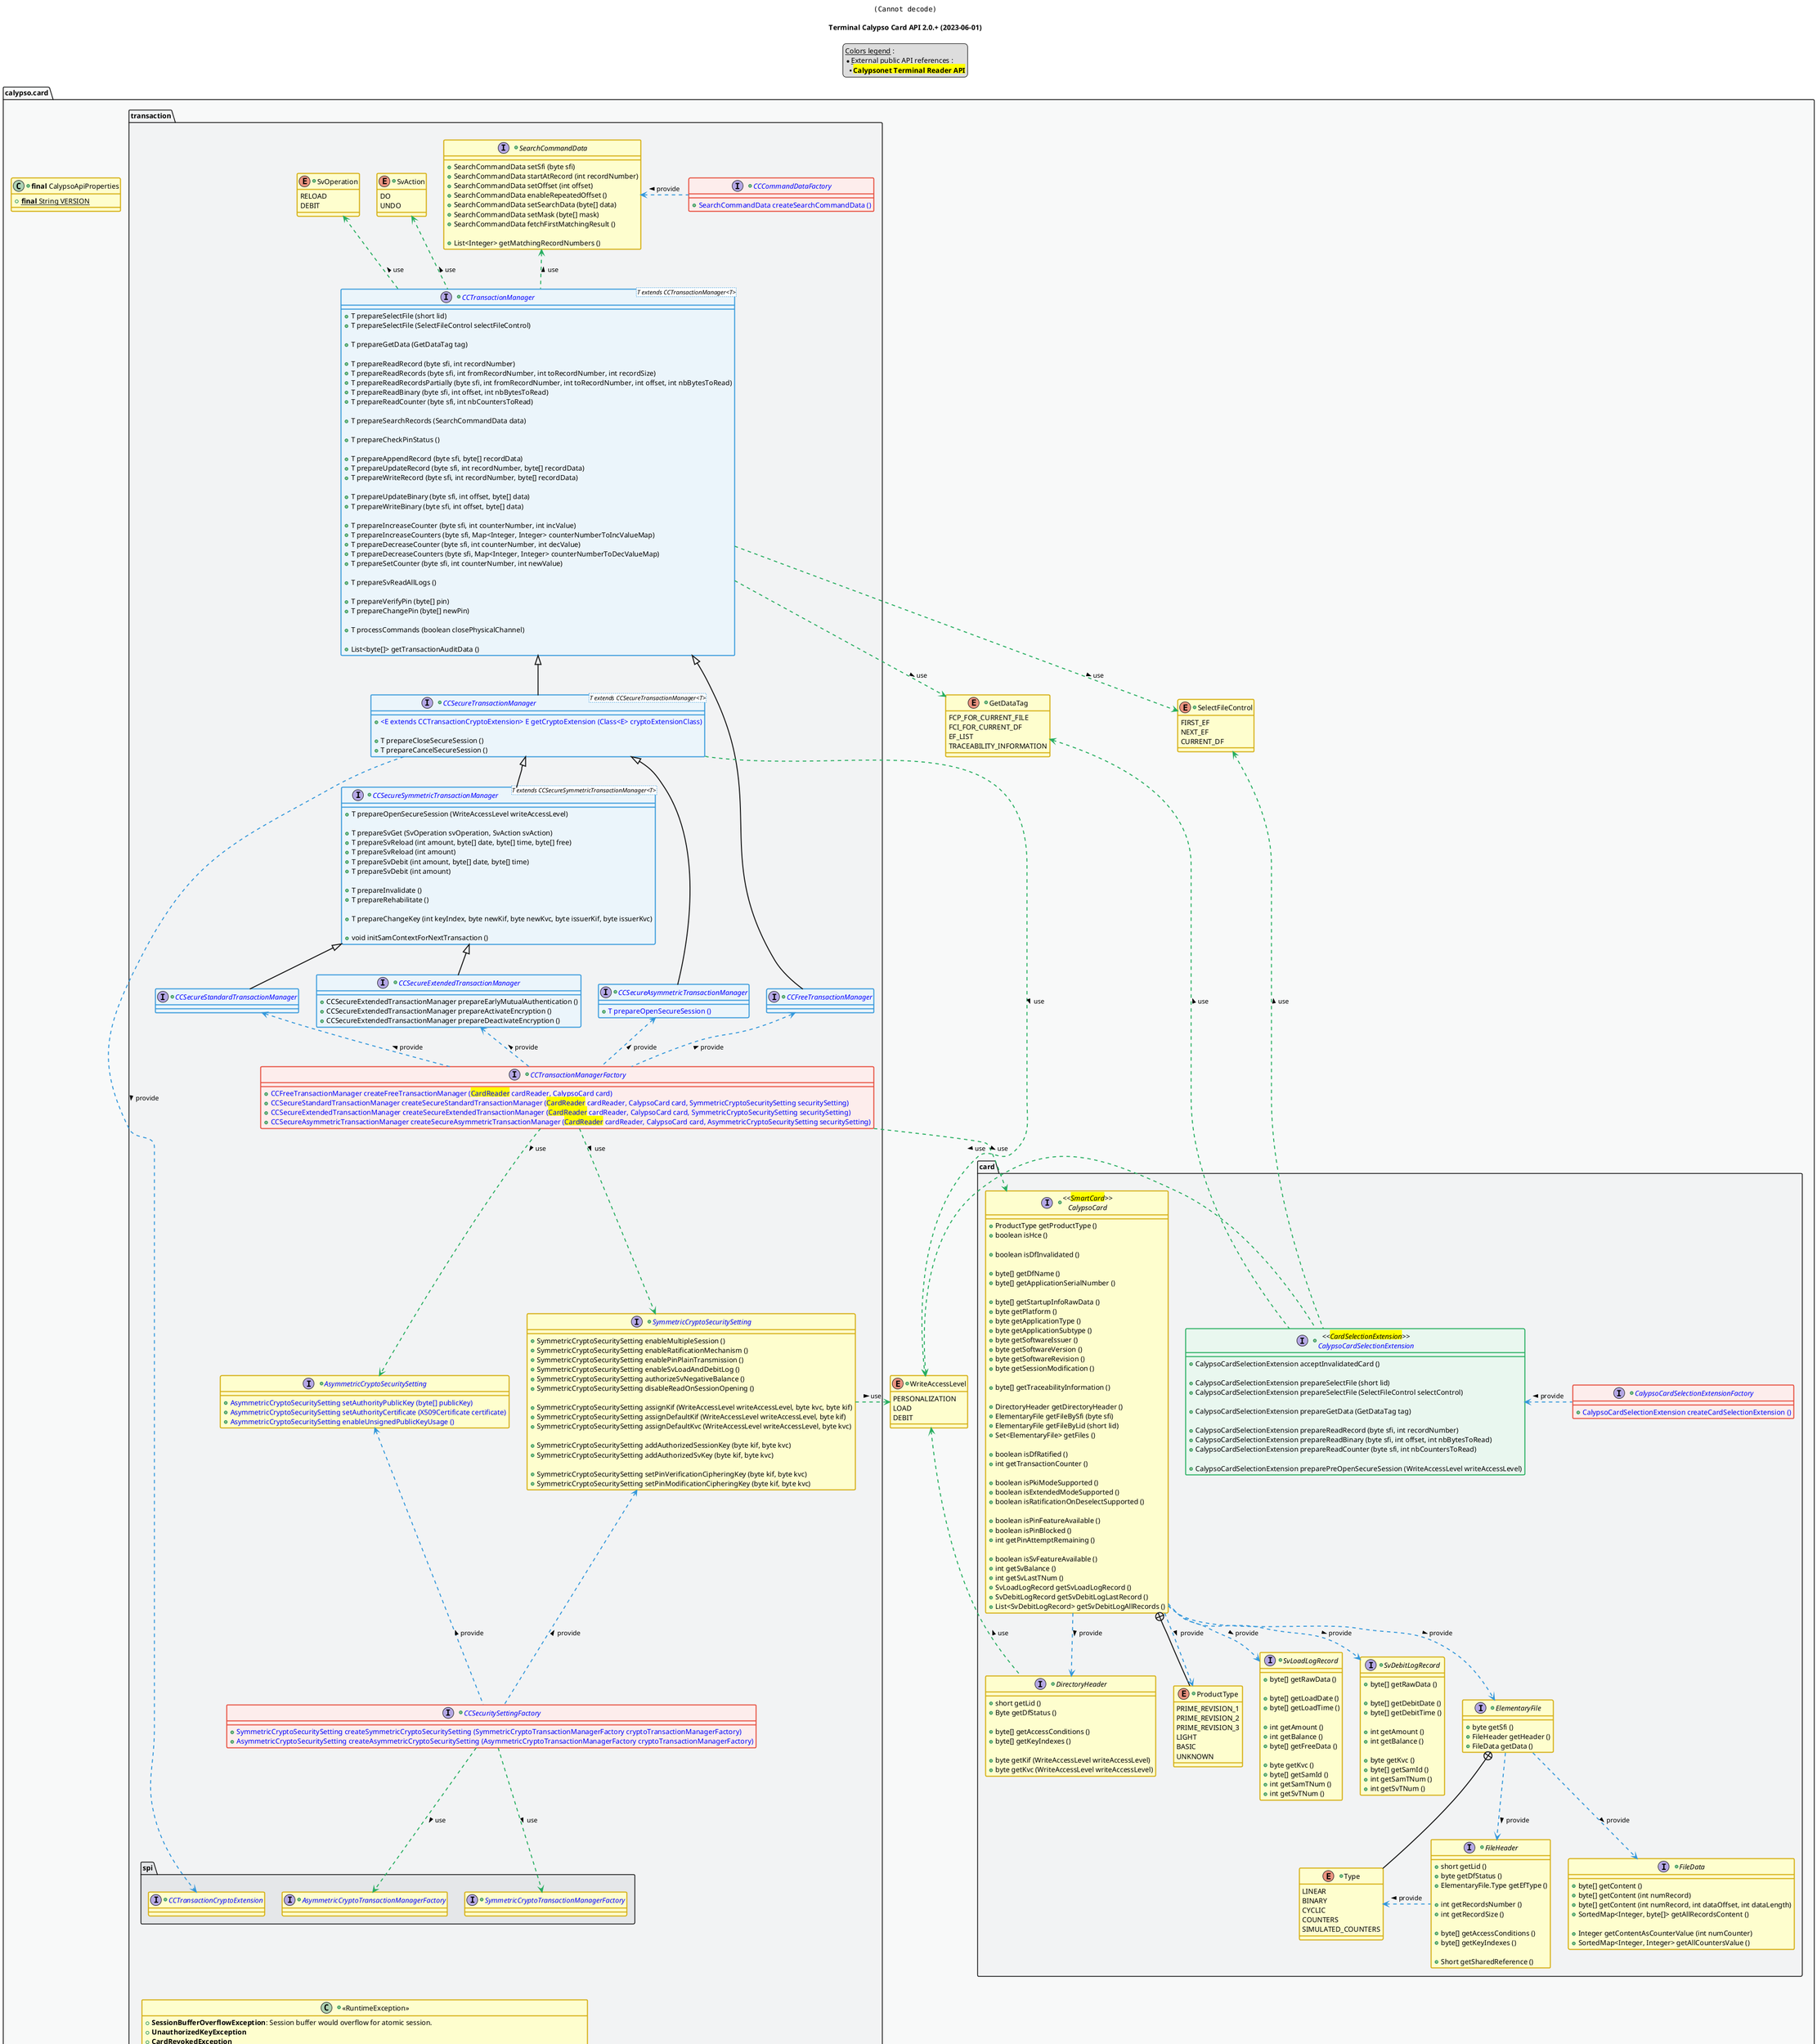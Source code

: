 @startuml
title
    <img:../assets/logo.png>

    Terminal Calypso Card API 2.0.+ (2023-06-01)
end title

' == THEME ==

'Couleurs issues de : https://htmlcolorcodes.com/fr/tableau-de-couleur/tableau-de-couleur-design-plat/
!define C_GREY1 F8F9F9
!define C_GREY2 F2F3F4
!define C_GREY3 E5E7E9
!define C_GREY4 D7DBDD
!define C_GREY5 CACFD2
!define C_GREY6 BDC3C7
!define C_LINK 3498DB
!define C_USE 27AE60

' -- Styles that don't work with new version of plantuml --
skinparam stereotypeABorderColor #A9DCDF
skinparam stereotypeIBorderColor #B4A7E5
skinparam stereotypeCBorderColor #ADD1B2
skinparam stereotypeEBorderColor #EB93DF
' -- END --

skinparam ClassBorderThickness 2
skinparam ArrowThickness 2

' Yellow
skinparam ClassBackgroundColor #FEFECE
skinparam ClassBorderColor #D4AC0D
' Red
skinparam ClassBackgroundColor<<red>> #FDEDEC
skinparam ClassBorderColor<<red>> #E74C3C
hide <<red>> stereotype
' Purple
skinparam ClassBackgroundColor<<purple>> #F4ECF7
skinparam ClassBorderColor<<purple>> #8E44AD
hide <<purple>> stereotype
' blue
skinparam ClassBackgroundColor<<blue>> #EBF5FB
skinparam ClassBorderColor<<blue>> #3498DB
hide <<blue>> stereotype
' Green
skinparam ClassBackgroundColor<<green>> #E9F7EF
skinparam ClassBorderColor<<green>> #27AE60
hide <<green>> stereotype
' Grey
skinparam ClassBackgroundColor<<grey>> #EAECEE
skinparam ClassBorderColor<<grey>> #2C3E50
hide <<grey>> stereotype

' == CONTENT ==

legend top
    __Colors legend__ :
    * __External public API references__ :
    ** <back:yellow>**Calypsonet Terminal Reader API**</back>
end legend

package "calypso.card" as calypsoCard {

+class "**final** CalypsoApiProperties" as ApiProperties {
    +{static} **final** String VERSION
}
+enum WriteAccessLevel {
    PERSONALIZATION
    LOAD
    DEBIT
}
+enum SelectFileControl {
    FIRST_EF
    NEXT_EF
    CURRENT_DF
}
+enum GetDataTag {
    FCP_FOR_CURRENT_FILE
    FCI_FOR_CURRENT_DF
    EF_LIST
    TRACEABILITY_INFORMATION
}
package "card" as card {
    +interface "<color:blue>CalypsoCardSelectionExtensionFactory" as CalypsoCardSelectionExtensionFactory {
        +<color:blue>CalypsoCardSelectionExtension createCardSelectionExtension ()
    }
    +interface "<<<back:yellow>CardSelectionExtension</back>>>\n<color:blue>CalypsoCardSelectionExtension" as CalypsoCardSelectionExtension {
        +CalypsoCardSelectionExtension acceptInvalidatedCard ()

        +CalypsoCardSelectionExtension prepareSelectFile (short lid)
        +CalypsoCardSelectionExtension prepareSelectFile (SelectFileControl selectControl)

        +CalypsoCardSelectionExtension prepareGetData (GetDataTag tag)

        +CalypsoCardSelectionExtension prepareReadRecord (byte sfi, int recordNumber)
        +CalypsoCardSelectionExtension prepareReadBinary (byte sfi, int offset, int nbBytesToRead)
        +CalypsoCardSelectionExtension prepareReadCounter (byte sfi, int nbCountersToRead)

        +CalypsoCardSelectionExtension preparePreOpenSecureSession (WriteAccessLevel writeAccessLevel)
    }
    +interface "<<<back:yellow>SmartCard</back>>>\nCalypsoCard" as CalypsoCard {
        +ProductType getProductType ()
        +boolean isHce ()

        +boolean isDfInvalidated ()

        +byte[] getDfName ()
        +byte[] getApplicationSerialNumber ()

        +byte[] getStartupInfoRawData ()
        +byte getPlatform ()
        +byte getApplicationType ()
        +byte getApplicationSubtype ()
        +byte getSoftwareIssuer ()
        +byte getSoftwareVersion ()
        +byte getSoftwareRevision ()
        +byte getSessionModification ()

        +byte[] getTraceabilityInformation ()

        +DirectoryHeader getDirectoryHeader ()
        +ElementaryFile getFileBySfi (byte sfi)
        +ElementaryFile getFileByLid (short lid)
        +Set<ElementaryFile> getFiles ()

        +boolean isDfRatified ()
        +int getTransactionCounter ()

        +boolean isPkiModeSupported ()
        +boolean isExtendedModeSupported ()
        +boolean isRatificationOnDeselectSupported ()

        +boolean isPinFeatureAvailable ()
        +boolean isPinBlocked ()
        +int getPinAttemptRemaining ()

        +boolean isSvFeatureAvailable ()
        +int getSvBalance ()
        +int getSvLastTNum ()
        +SvLoadLogRecord getSvLoadLogRecord ()
        +SvDebitLogRecord getSvDebitLogLastRecord ()
        +List<SvDebitLogRecord> getSvDebitLogAllRecords ()
    }
    +interface DirectoryHeader {
        +short getLid ()
        +Byte getDfStatus ()

        +byte[] getAccessConditions ()
        +byte[] getKeyIndexes ()

        +byte getKif (WriteAccessLevel writeAccessLevel)
        +byte getKvc (WriteAccessLevel writeAccessLevel)
    }
    +interface ElementaryFile {
        +byte getSfi ()
        +FileHeader getHeader ()
        +FileData getData ()
    }
    +interface FileHeader {
        +short getLid ()
        +byte getDfStatus ()
        +ElementaryFile.Type getEfType ()

        +int getRecordsNumber ()
        +int getRecordSize ()

        +byte[] getAccessConditions ()
        +byte[] getKeyIndexes ()

        +Short getSharedReference ()
    }
    +enum "Type" as FileType {
        LINEAR
        BINARY
        CYCLIC
        COUNTERS
        SIMULATED_COUNTERS
    }
    +interface FileData {
        +byte[] getContent ()
        +byte[] getContent (int numRecord)
        +byte[] getContent (int numRecord, int dataOffset, int dataLength)
        +SortedMap<Integer, byte[]> getAllRecordsContent ()

        +Integer getContentAsCounterValue (int numCounter)
        +SortedMap<Integer, Integer> getAllCountersValue ()
    }
    +enum "ProductType" as CardProductType {
        PRIME_REVISION_1
        PRIME_REVISION_2
        PRIME_REVISION_3
        LIGHT
        BASIC
        UNKNOWN
    }
    +interface SvLoadLogRecord {
        +byte[] getRawData ()

        +byte[] getLoadDate ()
        +byte[] getLoadTime ()

        +int getAmount ()
        +int getBalance ()
        +byte[] getFreeData ()

        +byte getKvc ()
        +byte[] getSamId ()
        +int getSamTNum ()
        +int getSvTNum ()
    }
    +interface SvDebitLogRecord {
        +byte[] getRawData ()

        +byte[] getDebitDate ()
        +byte[] getDebitTime ()

        +int getAmount ()
        +int getBalance ()

        +byte getKvc ()
        +byte[] getSamId ()
        +int getSamTNum ()
        +int getSvTNum ()
    }
}
package "transaction" as transaction {
    +interface "<color:blue>CCTransactionManagerFactory" as CCTransactionManagerFactory {
        +<color:blue>CCFreeTransactionManager createFreeTransactionManager (<back:yellow>CardReader</back> cardReader, CalypsoCard card)
        +<color:blue>CCSecureStandardTransactionManager createSecureStandardTransactionManager (<back:yellow>CardReader</back> cardReader, CalypsoCard card, SymmetricCryptoSecuritySetting securitySetting)
        +<color:blue>CCSecureExtendedTransactionManager createSecureExtendedTransactionManager (<back:yellow>CardReader</back> cardReader, CalypsoCard card, SymmetricCryptoSecuritySetting securitySetting)
        +<color:blue>CCSecureAsymmetricTransactionManager createSecureAsymmetricTransactionManager (<back:yellow>CardReader</back> cardReader, CalypsoCard card, AsymmetricCryptoSecuritySetting securitySetting)
    }
    ' Card
    together {
        +interface "<color:blue>CCTransactionManager" as CCTransactionManager<T extends CCTransactionManager<T>> {
            +T prepareSelectFile (short lid)
            +T prepareSelectFile (SelectFileControl selectFileControl)

            +T prepareGetData (GetDataTag tag)

            +T prepareReadRecord (byte sfi, int recordNumber)
            +T prepareReadRecords (byte sfi, int fromRecordNumber, int toRecordNumber, int recordSize)
            +T prepareReadRecordsPartially (byte sfi, int fromRecordNumber, int toRecordNumber, int offset, int nbBytesToRead)
            +T prepareReadBinary (byte sfi, int offset, int nbBytesToRead)
            +T prepareReadCounter (byte sfi, int nbCountersToRead)

            +T prepareSearchRecords (SearchCommandData data)

            +T prepareCheckPinStatus ()

            +T prepareAppendRecord (byte sfi, byte[] recordData)
            +T prepareUpdateRecord (byte sfi, int recordNumber, byte[] recordData)
            +T prepareWriteRecord (byte sfi, int recordNumber, byte[] recordData)

            +T prepareUpdateBinary (byte sfi, int offset, byte[] data)
            +T prepareWriteBinary (byte sfi, int offset, byte[] data)

            +T prepareIncreaseCounter (byte sfi, int counterNumber, int incValue)
            +T prepareIncreaseCounters (byte sfi, Map<Integer, Integer> counterNumberToIncValueMap)
            +T prepareDecreaseCounter (byte sfi, int counterNumber, int decValue)
            +T prepareDecreaseCounters (byte sfi, Map<Integer, Integer> counterNumberToDecValueMap)
            +T prepareSetCounter (byte sfi, int counterNumber, int newValue)

            +T prepareSvReadAllLogs ()

            +T prepareVerifyPin (byte[] pin)
            +T prepareChangePin (byte[] newPin)

            +T processCommands (boolean closePhysicalChannel)

            +List<byte[]> getTransactionAuditData ()
        }
        +interface "<color:blue>CCFreeTransactionManager" as CCFreeTransactionManager extends CCTransactionManager {
        }
        +interface "<color:blue>CCSecureTransactionManager" as CCSecureTransactionManager<T extends CCSecureTransactionManager<T>> extends CCTransactionManager {
            +<color:blue><E extends CCTransactionCryptoExtension> E getCryptoExtension (Class<E> cryptoExtensionClass)

            +T prepareCloseSecureSession ()
            +T prepareCancelSecureSession ()
        }
        +interface "<color:blue>CCSecureSymmetricTransactionManager" as CCSecureSymmetricTransactionManager<T extends CCSecureSymmetricTransactionManager<T>> extends CCSecureTransactionManager {
            +T prepareOpenSecureSession (WriteAccessLevel writeAccessLevel)

            +T prepareSvGet (SvOperation svOperation, SvAction svAction)
            +T prepareSvReload (int amount, byte[] date, byte[] time, byte[] free)
            +T prepareSvReload (int amount)
            +T prepareSvDebit (int amount, byte[] date, byte[] time)
            +T prepareSvDebit (int amount)

            +T prepareInvalidate ()
            +T prepareRehabilitate ()

            +T prepareChangeKey (int keyIndex, byte newKif, byte newKvc, byte issuerKif, byte issuerKvc)

            +void initSamContextForNextTransaction ()
        }
        +interface "<color:blue>CCSecureStandardTransactionManager" as CCSecureStandardTransactionManager extends CCSecureSymmetricTransactionManager {
        }
        +interface "<color:blue>CCSecureExtendedTransactionManager" as CCSecureExtendedTransactionManager extends CCSecureSymmetricTransactionManager {
            +CCSecureExtendedTransactionManager prepareEarlyMutualAuthentication ()
            +CCSecureExtendedTransactionManager prepareActivateEncryption ()
            +CCSecureExtendedTransactionManager prepareDeactivateEncryption ()
        }
        +interface "<color:blue>CCSecureAsymmetricTransactionManager" as CCSecureAsymmetricTransactionManager extends CCSecureTransactionManager {
            +<color:blue>T prepareOpenSecureSession ()
        }
    }
    +enum SvOperation {
        RELOAD
        DEBIT
    }
    +enum SvAction {
        DO
        UNDO
    }
    +interface "<color:blue>CCSecuritySettingFactory" as CCSecuritySettingFactory {
        +<color:blue>SymmetricCryptoSecuritySetting createSymmetricCryptoSecuritySetting (SymmetricCryptoTransactionManagerFactory cryptoTransactionManagerFactory)
        +<color:blue>AsymmetricCryptoSecuritySetting createAsymmetricCryptoSecuritySetting (AsymmetricCryptoTransactionManagerFactory cryptoTransactionManagerFactory)
    }
    +interface "<color:blue>AsymmetricCryptoSecuritySetting" as AsymmetricCryptoSecuritySetting {
        +<color:blue>AsymmetricCryptoSecuritySetting setAuthorityPublicKey (byte[] publicKey)
        +<color:blue>AsymmetricCryptoSecuritySetting setAuthorityCertificate (X509Certificate certificate)
        +<color:blue>AsymmetricCryptoSecuritySetting enableUnsignedPublicKeyUsage ()
    }
    +interface "<color:blue>SymmetricCryptoSecuritySetting" as SymmetricCryptoSecuritySetting {
        +SymmetricCryptoSecuritySetting enableMultipleSession ()
        +SymmetricCryptoSecuritySetting enableRatificationMechanism ()
        +SymmetricCryptoSecuritySetting enablePinPlainTransmission ()
        +SymmetricCryptoSecuritySetting enableSvLoadAndDebitLog ()
        +SymmetricCryptoSecuritySetting authorizeSvNegativeBalance ()
        +SymmetricCryptoSecuritySetting disableReadOnSessionOpening ()

        +SymmetricCryptoSecuritySetting assignKif (WriteAccessLevel writeAccessLevel, byte kvc, byte kif)
        +SymmetricCryptoSecuritySetting assignDefaultKif (WriteAccessLevel writeAccessLevel, byte kif)
        +SymmetricCryptoSecuritySetting assignDefaultKvc (WriteAccessLevel writeAccessLevel, byte kvc)

        +SymmetricCryptoSecuritySetting addAuthorizedSessionKey (byte kif, byte kvc)
        +SymmetricCryptoSecuritySetting addAuthorizedSvKey (byte kif, byte kvc)

        +SymmetricCryptoSecuritySetting setPinVerificationCipheringKey (byte kif, byte kvc)
        +SymmetricCryptoSecuritySetting setPinModificationCipheringKey (byte kif, byte kvc)
    }
    +interface "<color:blue>CCCommandDataFactory" as CCCommandDataFactory {
        +<color:blue>SearchCommandData createSearchCommandData ()
    }
    +interface SearchCommandData {
        +SearchCommandData setSfi (byte sfi)
        +SearchCommandData startAtRecord (int recordNumber)
        +SearchCommandData setOffset (int offset)
        +SearchCommandData enableRepeatedOffset ()
        +SearchCommandData setSearchData (byte[] data)
        +SearchCommandData setMask (byte[] mask)
        +SearchCommandData fetchFirstMatchingResult ()

        +List<Integer> getMatchingRecordNumbers ()
    }
    ' Exceptions
    +class "<<RuntimeException>>" as RuntimeException {
        +**SessionBufferOverflowException**: Session buffer would overflow for atomic session.
        +**UnauthorizedKeyException**
        +**CardRevokedException**
        +**InconsistentDataException**: Number of R-APDUs != number of C-APDUs **or** data read in session != data read outside session.
        +<color:blue>**InvalidCardMacException**
        +<color:blue>**CardMacNotVerifiableException**: CloseSecureSession is successful but crypto resource is no more available to check the card MAC.
        +**SelectFileException**
        +**UnexpectedCommandStatusException**
        +**ReaderIOException**: Card reader and/or Crypto reader communication is broken.
        +**CardIOException**
        +<color:blue>**CryptoIOException**
    }
    package "spi" as spi {
        +interface "<color:blue>AsymmetricCryptoTransactionManagerFactory" as AsymmetricCryptoTransactionManagerFactory {
        }
        +interface "<color:blue>SymmetricCryptoTransactionManagerFactory" as SymmetricCryptoTransactionManagerFactory {
        }
        +interface "<color:blue>CCTransactionCryptoExtension" as CCTransactionCryptoExtension {
        }
    }
}

}

' Associations

CCTransactionManagerFactory ..> CalypsoCard #C_USE : use >
CCTransactionManagerFactory ..> SymmetricCryptoSecuritySetting #C_USE : use >
CCTransactionManagerFactory ..> AsymmetricCryptoSecuritySetting #C_USE : use >

CCTransactionManagerFactory .up.> CCFreeTransactionManager #C_LINK : provide >
CCTransactionManagerFactory .up.> CCSecureStandardTransactionManager #C_LINK : provide >
CCTransactionManagerFactory .up.> CCSecureExtendedTransactionManager #C_LINK : provide >
CCTransactionManagerFactory .up.> CCSecureAsymmetricTransactionManager #C_LINK : provide >

CCTransactionManager ..> SelectFileControl #C_USE : use >
CCTransactionManager ..> GetDataTag #C_USE : use >
CCTransactionManager .up.> SvOperation #C_USE : use >
CCTransactionManager .up.> SvAction #C_USE : use >
CCTransactionManager .up.> SearchCommandData #C_USE : use >

CCSecureTransactionManager ..> WriteAccessLevel #C_USE : use >
CCSecureTransactionManager ..> CCTransactionCryptoExtension #C_LINK : provide >

CCSecuritySettingFactory .up.> SymmetricCryptoSecuritySetting #C_LINK : provide >
CCSecuritySettingFactory .up.> AsymmetricCryptoSecuritySetting #C_LINK : provide >

CCSecuritySettingFactory ..> SymmetricCryptoTransactionManagerFactory #C_USE : use >
CCSecuritySettingFactory ..> AsymmetricCryptoTransactionManagerFactory #C_USE : use >

SymmetricCryptoSecuritySetting .right.> WriteAccessLevel #C_USE : use >

CCCommandDataFactory .left.> SearchCommandData #C_LINK : provide >

CalypsoCardSelectionExtensionFactory .left.> CalypsoCardSelectionExtension #C_LINK : provide >

CalypsoCardSelectionExtension .up.> SelectFileControl #C_USE : use >
CalypsoCardSelectionExtension .up.> GetDataTag #C_USE : use >
CalypsoCardSelectionExtension .left.> WriteAccessLevel #C_USE : use >

CalypsoCard ..> DirectoryHeader #C_LINK : provide >
CalypsoCard ..> ElementaryFile #C_LINK : provide >
CalypsoCard +-- CardProductType
CalypsoCard ..> CardProductType #C_LINK : provide >
CalypsoCard ..> SvLoadLogRecord #C_LINK : provide >
CalypsoCard ..> SvDebitLogRecord #C_LINK : provide >

DirectoryHeader .up.> WriteAccessLevel #C_USE : use >

ElementaryFile +-- FileType
ElementaryFile ..> FileHeader #C_LINK : provide >
ElementaryFile ..> FileData #C_LINK : provide >

FileHeader .left.> FileType #C_LINK : provide >

' == LAYOUT ==

'CalypsoCardSelectionExtension -[hidden]left- CalypsoCard

AsymmetricCryptoTransactionManagerFactory -[hidden]- RuntimeException

' == STYLE ==

package calypsoCard #C_GREY1 {}
package calypsoCard.card #C_GREY2 {}
package calypsoCard.transaction #C_GREY2 {}
package calypsoCard.transaction.spi #C_GREY3 {}

interface calypsoCard.card.CalypsoCardSelectionExtensionFactory <<red>>
interface calypsoCard.transaction.CCSecuritySettingFactory <<red>>
interface calypsoCard.transaction.CCTransactionManagerFactory <<red>>
interface calypsoCard.transaction.CCCommandDataFactory <<red>>

interface calypsoCard.transaction.CCTransactionManager <<blue>>
interface calypsoCard.transaction.CCFreeTransactionManager <<blue>>
interface calypsoCard.transaction.CCSecureTransactionManager <<blue>>
interface calypsoCard.transaction.CCSecureSymmetricTransactionManager <<blue>>
interface calypsoCard.transaction.CCSecureStandardTransactionManager <<blue>>
interface calypsoCard.transaction.CCSecureExtendedTransactionManager <<blue>>
interface calypsoCard.transaction.CCSecureAsymmetricTransactionManager <<blue>>

interface calypsoCard.card.CalypsoCardSelectionExtension <<green>>

@enduml